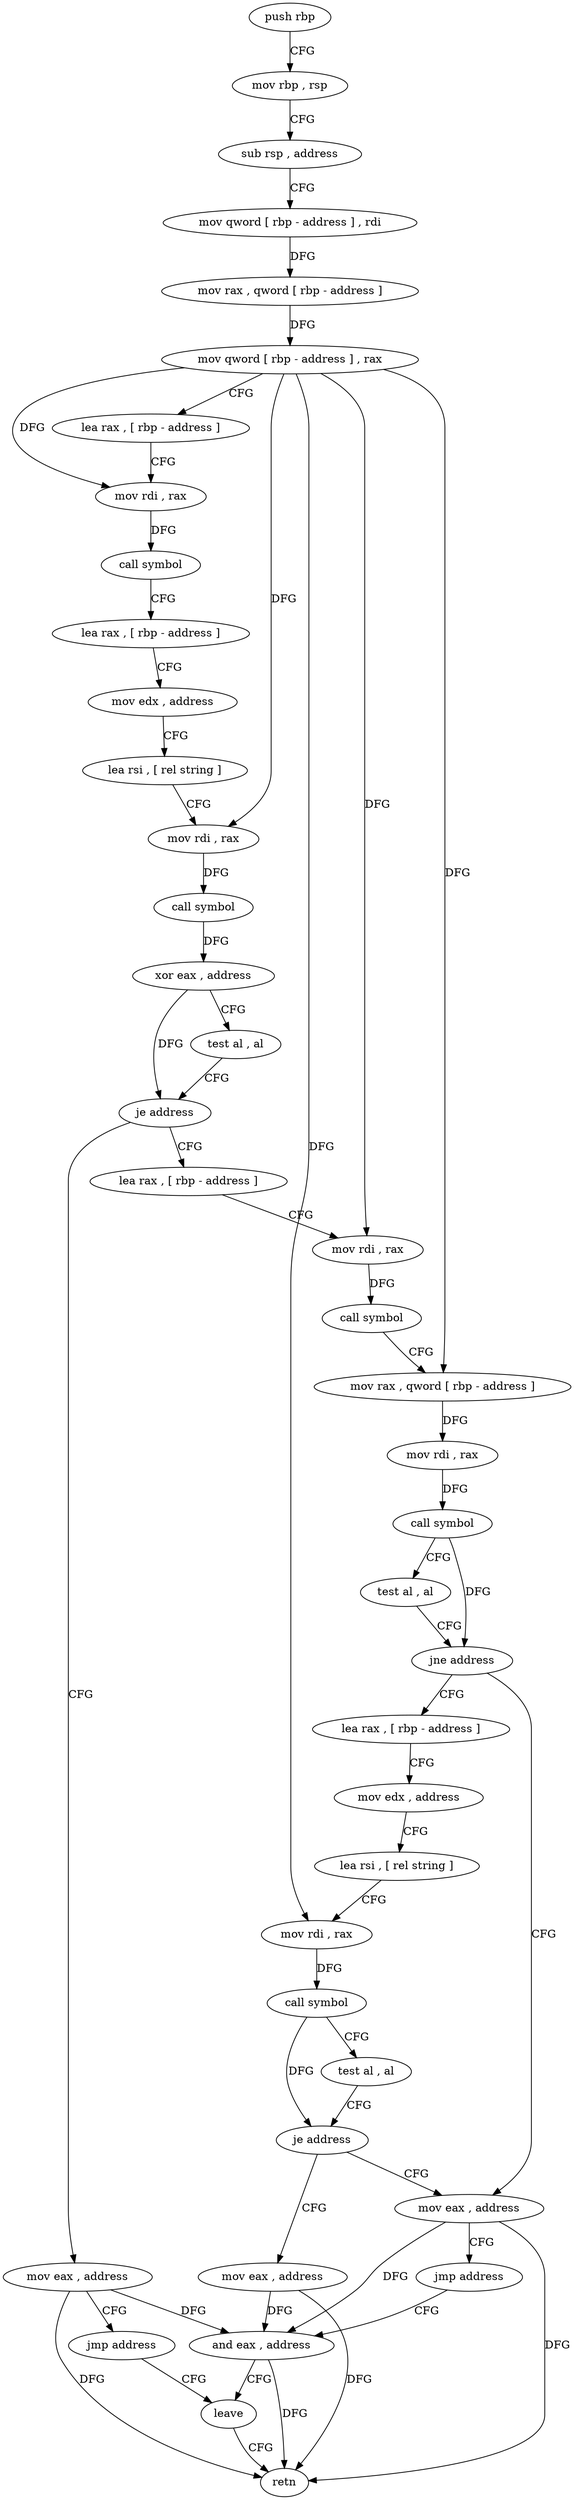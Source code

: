 digraph "func" {
"96886" [label = "push rbp" ]
"96887" [label = "mov rbp , rsp" ]
"96890" [label = "sub rsp , address" ]
"96894" [label = "mov qword [ rbp - address ] , rdi" ]
"96898" [label = "mov rax , qword [ rbp - address ]" ]
"96902" [label = "mov qword [ rbp - address ] , rax" ]
"96906" [label = "lea rax , [ rbp - address ]" ]
"96910" [label = "mov rdi , rax" ]
"96913" [label = "call symbol" ]
"96918" [label = "lea rax , [ rbp - address ]" ]
"96922" [label = "mov edx , address" ]
"96927" [label = "lea rsi , [ rel string ]" ]
"96934" [label = "mov rdi , rax" ]
"96937" [label = "call symbol" ]
"96942" [label = "xor eax , address" ]
"96945" [label = "test al , al" ]
"96947" [label = "je address" ]
"96956" [label = "lea rax , [ rbp - address ]" ]
"96949" [label = "mov eax , address" ]
"96960" [label = "mov rdi , rax" ]
"96963" [label = "call symbol" ]
"96968" [label = "mov rax , qword [ rbp - address ]" ]
"96972" [label = "mov rdi , rax" ]
"96975" [label = "call symbol" ]
"96980" [label = "test al , al" ]
"96982" [label = "jne address" ]
"97012" [label = "mov eax , address" ]
"96984" [label = "lea rax , [ rbp - address ]" ]
"96954" [label = "jmp address" ]
"97027" [label = "leave" ]
"97017" [label = "jmp address" ]
"97024" [label = "and eax , address" ]
"96988" [label = "mov edx , address" ]
"96993" [label = "lea rsi , [ rel string ]" ]
"97000" [label = "mov rdi , rax" ]
"97003" [label = "call symbol" ]
"97008" [label = "test al , al" ]
"97010" [label = "je address" ]
"97019" [label = "mov eax , address" ]
"97028" [label = "retn" ]
"96886" -> "96887" [ label = "CFG" ]
"96887" -> "96890" [ label = "CFG" ]
"96890" -> "96894" [ label = "CFG" ]
"96894" -> "96898" [ label = "DFG" ]
"96898" -> "96902" [ label = "DFG" ]
"96902" -> "96906" [ label = "CFG" ]
"96902" -> "96968" [ label = "DFG" ]
"96902" -> "96910" [ label = "DFG" ]
"96902" -> "96934" [ label = "DFG" ]
"96902" -> "96960" [ label = "DFG" ]
"96902" -> "97000" [ label = "DFG" ]
"96906" -> "96910" [ label = "CFG" ]
"96910" -> "96913" [ label = "DFG" ]
"96913" -> "96918" [ label = "CFG" ]
"96918" -> "96922" [ label = "CFG" ]
"96922" -> "96927" [ label = "CFG" ]
"96927" -> "96934" [ label = "CFG" ]
"96934" -> "96937" [ label = "DFG" ]
"96937" -> "96942" [ label = "DFG" ]
"96942" -> "96945" [ label = "CFG" ]
"96942" -> "96947" [ label = "DFG" ]
"96945" -> "96947" [ label = "CFG" ]
"96947" -> "96956" [ label = "CFG" ]
"96947" -> "96949" [ label = "CFG" ]
"96956" -> "96960" [ label = "CFG" ]
"96949" -> "96954" [ label = "CFG" ]
"96949" -> "97028" [ label = "DFG" ]
"96949" -> "97024" [ label = "DFG" ]
"96960" -> "96963" [ label = "DFG" ]
"96963" -> "96968" [ label = "CFG" ]
"96968" -> "96972" [ label = "DFG" ]
"96972" -> "96975" [ label = "DFG" ]
"96975" -> "96980" [ label = "CFG" ]
"96975" -> "96982" [ label = "DFG" ]
"96980" -> "96982" [ label = "CFG" ]
"96982" -> "97012" [ label = "CFG" ]
"96982" -> "96984" [ label = "CFG" ]
"97012" -> "97017" [ label = "CFG" ]
"97012" -> "97028" [ label = "DFG" ]
"97012" -> "97024" [ label = "DFG" ]
"96984" -> "96988" [ label = "CFG" ]
"96954" -> "97027" [ label = "CFG" ]
"97027" -> "97028" [ label = "CFG" ]
"97017" -> "97024" [ label = "CFG" ]
"97024" -> "97027" [ label = "CFG" ]
"97024" -> "97028" [ label = "DFG" ]
"96988" -> "96993" [ label = "CFG" ]
"96993" -> "97000" [ label = "CFG" ]
"97000" -> "97003" [ label = "DFG" ]
"97003" -> "97008" [ label = "CFG" ]
"97003" -> "97010" [ label = "DFG" ]
"97008" -> "97010" [ label = "CFG" ]
"97010" -> "97019" [ label = "CFG" ]
"97010" -> "97012" [ label = "CFG" ]
"97019" -> "97024" [ label = "DFG" ]
"97019" -> "97028" [ label = "DFG" ]
}
